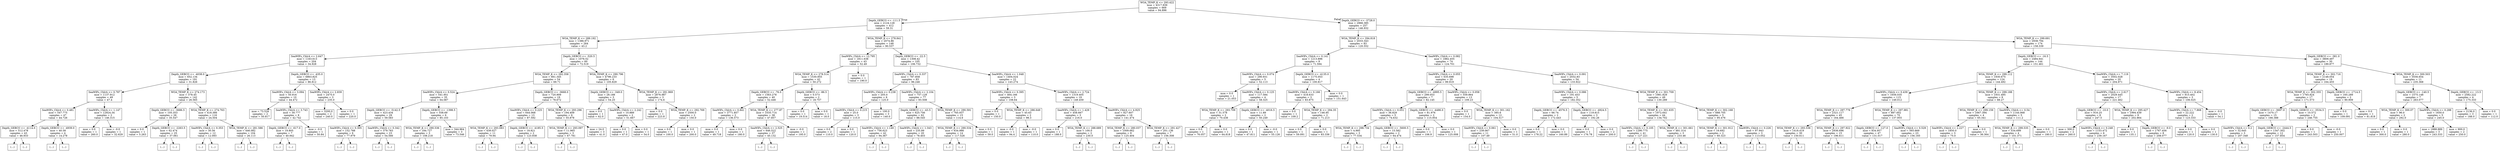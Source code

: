 digraph Tree {
node [shape=box] ;
0 [label="WOA_TEMP_K <= 293.422\nmse = 4317.939\nsamples = 669\nvalue = 94.896"] ;
1 [label="Depth_GEBCO <= -111.5\nmse = 2124.128\nsamples = 412\nvalue = 59.31"] ;
0 -> 1 [labeldistance=2.5, labelangle=45, headlabel="True"] ;
2 [label="WOA_TEMP_K <= 289.192\nmse = 1386.971\nsamples = 264\nvalue = 43.2"] ;
1 -> 2 ;
3 [label="SeaWIFs_ChlrA <= 2.647\nmse = 1163.613\nsamples = 204\nvalue = 34.928"] ;
2 -> 3 ;
4 [label="Depth_GEBCO <= -4038.0\nmse = 652.134\nsamples = 191\nvalue = 31.826"] ;
3 -> 4 ;
5 [label="SeaWIFs_ChlrA <= 0.787\nmse = 1137.912\nsamples = 49\nvalue = 47.4"] ;
4 -> 5 ;
6 [label="SeaWIFs_ChlrA <= 0.481\nmse = 547.775\nsamples = 47\nvalue = 44.726"] ;
5 -> 6 ;
7 [label="Depth_GEBCO <= -4114.0\nmse = 512.478\nsamples = 43\nvalue = 46.933"] ;
6 -> 7 ;
8 [label="(...)"] ;
7 -> 8 ;
87 [label="(...)"] ;
7 -> 87 ;
90 [label="Depth_GEBCO <= -4939.0\nmse = 40.58\nsamples = 4\nvalue = 14.278"] ;
6 -> 90 ;
91 [label="(...)"] ;
90 -> 91 ;
92 [label="(...)"] ;
90 -> 92 ;
97 [label="SeaWIFs_ChlrA <= 1.147\nmse = 12924.34\nsamples = 2\nvalue = 146.315"] ;
5 -> 97 ;
98 [label="mse = 0.0\nsamples = 1\nvalue = 260.0"] ;
97 -> 98 ;
99 [label="mse = -0.0\nsamples = 1\nvalue = 32.629"] ;
97 -> 99 ;
100 [label="WOA_TEMP_K <= 274.173\nmse = 378.45\nsamples = 142\nvalue = 26.565"] ;
4 -> 100 ;
101 [label="Depth_GEBCO <= -3686.5\nmse = 105.353\nsamples = 26\nvalue = 35.547"] ;
100 -> 101 ;
102 [label="mse = 0.0\nsamples = 1\nvalue = 5.263"] ;
101 -> 102 ;
103 [label="Depth_GEBCO <= -2263.5\nmse = 62.474\nsamples = 25\nvalue = 37.061"] ;
101 -> 103 ;
104 [label="(...)"] ;
103 -> 104 ;
115 [label="(...)"] ;
103 -> 115 ;
148 [label="WOA_TEMP_K <= 274.763\nmse = 418.366\nsamples = 116\nvalue = 24.504"] ;
100 -> 148 ;
149 [label="SeaWIFs_ChlrA <= 0.353\nmse = 30.56\nsamples = 12\nvalue = 12.093"] ;
148 -> 149 ;
150 [label="(...)"] ;
149 -> 150 ;
151 [label="(...)"] ;
149 -> 151 ;
170 [label="WOA_TEMP_K <= 281.586\nmse = 446.082\nsamples = 104\nvalue = 26.113"] ;
148 -> 170 ;
171 [label="(...)"] ;
170 -> 171 ;
222 [label="(...)"] ;
170 -> 222 ;
311 [label="Depth_GEBCO <= -435.0\nmse = 6863.825\nsamples = 13\nvalue = 86.812"] ;
3 -> 311 ;
312 [label="SeaWIFs_ChlrA <= 3.094\nmse = 50.916\nsamples = 10\nvalue = 44.472"] ;
311 -> 312 ;
313 [label="mse = 73.528\nsamples = 2\nvalue = 50.817"] ;
312 -> 313 ;
314 [label="SeaWIFs_ChlrA <= 3.743\nmse = 30.777\nsamples = 8\nvalue = 42.742"] ;
312 -> 314 ;
315 [label="Depth_GEBCO <= -617.0\nmse = 19.805\nsamples = 7\nvalue = 40.942"] ;
314 -> 315 ;
316 [label="(...)"] ;
315 -> 316 ;
321 [label="(...)"] ;
315 -> 321 ;
324 [label="mse = -0.0\nsamples = 1\nvalue = 50.84"] ;
314 -> 324 ;
325 [label="SeaWIFs_ChlrA <= 2.839\nmse = 2475.0\nsamples = 3\nvalue = 235.0"] ;
311 -> 325 ;
326 [label="mse = 3200.0\nsamples = 2\nvalue = 240.0"] ;
325 -> 326 ;
327 [label="mse = 0.0\nsamples = 1\nvalue = 220.0"] ;
325 -> 327 ;
328 [label="Depth_GEBCO <= -520.5\nmse = 1076.52\nsamples = 60\nvalue = 72.519"] ;
2 -> 328 ;
329 [label="WOA_TEMP_K <= 292.358\nmse = 661.345\nsamples = 54\nvalue = 69.71"] ;
328 -> 329 ;
330 [label="SeaWIFs_ChlrA <= 0.524\nmse = 541.951\nsamples = 35\nvalue = 64.087"] ;
329 -> 330 ;
331 [label="Depth_GEBCO <= -5142.5\nmse = 423.434\nsamples = 29\nvalue = 59.583"] ;
330 -> 331 ;
332 [label="SeaWIFs_ChlrA <= 0.305\nmse = 152.788\nsamples = 6\nvalue = 77.979"] ;
331 -> 332 ;
333 [label="(...)"] ;
332 -> 333 ;
336 [label="(...)"] ;
332 -> 336 ;
337 [label="SeaWIFs_ChlrA <= 0.342\nmse = 379.783\nsamples = 23\nvalue = 54.566"] ;
331 -> 337 ;
338 [label="(...)"] ;
337 -> 338 ;
375 [label="(...)"] ;
337 -> 375 ;
380 [label="Depth_GEBCO <= -1398.5\nmse = 558.69\nsamples = 6\nvalue = 85.103"] ;
330 -> 380 ;
381 [label="WOA_TEMP_K <= 290.536\nmse = 184.727\nsamples = 3\nvalue = 108.218"] ;
380 -> 381 ;
382 [label="(...)"] ;
381 -> 382 ;
383 [label="(...)"] ;
381 -> 383 ;
384 [label="mse = 344.964\nsamples = 3\nvalue = 73.546"] ;
380 -> 384 ;
385 [label="Depth_GEBCO <= -3668.0\nmse = 720.909\nsamples = 19\nvalue = 78.672"] ;
329 -> 385 ;
386 [label="SeaWIFs_ChlrA <= 0.225\nmse = 644.068\nsamples = 13\nvalue = 87.592"] ;
385 -> 386 ;
387 [label="WOA_TEMP_K <= 293.083\nmse = 439.027\nsamples = 11\nvalue = 79.94"] ;
386 -> 387 ;
388 [label="(...)"] ;
387 -> 388 ;
399 [label="(...)"] ;
387 -> 399 ;
404 [label="Depth_GEBCO <= -4185.5\nmse = 18.821\nsamples = 2\nvalue = 123.938"] ;
386 -> 404 ;
405 [label="(...)"] ;
404 -> 405 ;
406 [label="(...)"] ;
404 -> 406 ;
407 [label="WOA_TEMP_K <= 293.296\nmse = 194.409\nsamples = 6\nvalue = 55.878"] ;
385 -> 407 ;
408 [label="WOA_TEMP_K <= 293.097\nmse = 11.965\nsamples = 3\nvalue = 67.781"] ;
407 -> 408 ;
409 [label="(...)"] ;
408 -> 409 ;
410 [label="(...)"] ;
408 -> 410 ;
411 [label="mse = 24.0\nsamples = 3\nvalue = 41.0"] ;
407 -> 411 ;
412 [label="WOA_TEMP_K <= 290.796\nmse = 4796.233\nsamples = 6\nvalue = 105.829"] ;
328 -> 412 ;
413 [label="Depth_GEBCO <= -349.0\nmse = 28.188\nsamples = 3\nvalue = 54.25"] ;
412 -> 413 ;
414 [label="mse = 0.0\nsamples = 1\nvalue = 62.0"] ;
413 -> 414 ;
415 [label="SeaWIFs_ChlrA <= 2.242\nmse = 10.889\nsamples = 2\nvalue = 51.667"] ;
413 -> 415 ;
416 [label="mse = 0.0\nsamples = 1\nvalue = 47.0"] ;
415 -> 416 ;
417 [label="mse = 0.0\nsamples = 1\nvalue = 54.0"] ;
415 -> 417 ;
418 [label="WOA_TEMP_K <= 291.969\nmse = 2876.987\nsamples = 3\nvalue = 174.6"] ;
412 -> 418 ;
419 [label="mse = 0.0\nsamples = 1\nvalue = 223.8"] ;
418 -> 419 ;
420 [label="WOA_TEMP_K <= 292.769\nmse = 2500.0\nsamples = 2\nvalue = 150.0"] ;
418 -> 420 ;
421 [label="mse = 0.0\nsamples = 1\nvalue = 100.0"] ;
420 -> 421 ;
422 [label="mse = 0.0\nsamples = 1\nvalue = 200.0"] ;
420 -> 422 ;
423 [label="WOA_TEMP_K <= 278.841\nmse = 2074.86\nsamples = 148\nvalue = 90.537"] ;
1 -> 423 ;
424 [label="SeaWIFs_ChlrA <= 12.795\nmse = 1811.638\nsamples = 43\nvalue = 52.49"] ;
423 -> 424 ;
425 [label="WOA_TEMP_K <= 278.514\nmse = 1530.955\nsamples = 42\nvalue = 50.272"] ;
424 -> 425 ;
426 [label="Depth_GEBCO <= -76.0\nmse = 1563.278\nsamples = 40\nvalue = 52.446"] ;
425 -> 426 ;
427 [label="SeaWIFs_ChlrA <= 0.841\nmse = 3771.857\nsamples = 2\nvalue = 136.573"] ;
426 -> 427 ;
428 [label="mse = 0.0\nsamples = 1\nvalue = 49.718"] ;
427 -> 428 ;
429 [label="mse = 0.0\nsamples = 1\nvalue = 180.0"] ;
427 -> 429 ;
430 [label="WOA_TEMP_K <= 277.87\nmse = 1035.714\nsamples = 38\nvalue = 47.857"] ;
426 -> 430 ;
431 [label="SeaWIFs_ChlrA <= 2.525\nmse = 646.522\nsamples = 37\nvalue = 45.132"] ;
430 -> 431 ;
432 [label="(...)"] ;
431 -> 432 ;
453 [label="(...)"] ;
431 -> 453 ;
456 [label="mse = -0.0\nsamples = 1\nvalue = 195.0"] ;
430 -> 456 ;
457 [label="Depth_GEBCO <= -86.5\nmse = 0.573\nsamples = 2\nvalue = 18.757"] ;
425 -> 457 ;
458 [label="mse = 0.0\nsamples = 1\nvalue = 19.514"] ;
457 -> 458 ;
459 [label="mse = 0.0\nsamples = 1\nvalue = 18.0"] ;
457 -> 459 ;
460 [label="mse = 0.0\nsamples = 1\nvalue = 190.0"] ;
424 -> 460 ;
461 [label="Depth_GEBCO <= -22.5\nmse = 1308.42\nsamples = 105\nvalue = 106.732"] ;
423 -> 461 ;
462 [label="SeaWIFs_ChlrA <= 0.337\nmse = 787.858\nsamples = 83\nvalue = 96.246"] ;
461 -> 462 ;
463 [label="SeaWIFs_ChlrA <= 0.238\nmse = 205.0\nsamples = 6\nvalue = 125.0"] ;
462 -> 463 ;
464 [label="SeaWIFs_ChlrA <= 0.215\nmse = 25.0\nsamples = 3\nvalue = 115.0"] ;
463 -> 464 ;
465 [label="mse = 0.0\nsamples = 2\nvalue = 110.0"] ;
464 -> 465 ;
466 [label="mse = 0.0\nsamples = 1\nvalue = 120.0"] ;
464 -> 466 ;
467 [label="mse = 100.0\nsamples = 3\nvalue = 140.0"] ;
463 -> 467 ;
468 [label="SeaWIFs_ChlrA <= 2.104\nmse = 757.129\nsamples = 77\nvalue = 93.508"] ;
462 -> 468 ;
469 [label="Depth_GEBCO <= -43.5\nmse = 625.756\nsamples = 62\nvalue = 88.545"] ;
468 -> 469 ;
470 [label="SeaWIFs_ChlrA <= 1.149\nmse = 756.623\nsamples = 42\nvalue = 94.367"] ;
469 -> 470 ;
471 [label="(...)"] ;
470 -> 471 ;
496 [label="(...)"] ;
470 -> 496 ;
527 [label="SeaWIFs_ChlrA <= 1.343\nmse = 235.89\nsamples = 20\nvalue = 78.403"] ;
469 -> 527 ;
528 [label="(...)"] ;
527 -> 528 ;
547 [label="(...)"] ;
527 -> 547 ;
566 [label="WOA_TEMP_K <= 290.591\nmse = 765.937\nsamples = 15\nvalue = 114.6"] ;
468 -> 566 ;
567 [label="WOA_TEMP_K <= 290.534\nmse = 634.986\nsamples = 14\nvalue = 117.526"] ;
566 -> 567 ;
568 [label="(...)"] ;
567 -> 568 ;
591 [label="(...)"] ;
567 -> 591 ;
592 [label="mse = 0.0\nsamples = 1\nvalue = 59.0"] ;
566 -> 592 ;
593 [label="SeaWIFs_ChlrA <= 1.048\nmse = 1404.024\nsamples = 22\nvalue = 143.274"] ;
461 -> 593 ;
594 [label="SeaWIFs_ChlrA <= 0.395\nmse = 464.166\nsamples = 3\nvalue = 108.64"] ;
593 -> 594 ;
595 [label="mse = 0.0\nsamples = 1\nvalue = 150.0"] ;
594 -> 595 ;
596 [label="WOA_TEMP_K <= 286.649\nmse = 45.63\nsamples = 2\nvalue = 98.3"] ;
594 -> 596 ;
597 [label="mse = -0.0\nsamples = 1\nvalue = 94.4"] ;
596 -> 597 ;
598 [label="mse = -0.0\nsamples = 1\nvalue = 110.0"] ;
596 -> 598 ;
599 [label="SeaWIFs_ChlrA <= 2.724\nmse = 1319.405\nsamples = 19\nvalue = 149.459"] ;
593 -> 599 ;
600 [label="SeaWIFs_ChlrA <= 1.429\nmse = 458.667\nsamples = 3\nvalue = 216.0"] ;
599 -> 600 ;
601 [label="mse = 0.0\nsamples = 1\nvalue = 188.0"] ;
600 -> 601 ;
602 [label="WOA_TEMP_K <= 288.689\nmse = 100.0\nsamples = 2\nvalue = 230.0"] ;
600 -> 602 ;
603 [label="(...)"] ;
602 -> 603 ;
604 [label="(...)"] ;
602 -> 604 ;
605 [label="SeaWIFs_ChlrA <= 4.925\nmse = 827.607\nsamples = 16\nvalue = 141.474"] ;
599 -> 605 ;
606 [label="WOA_TEMP_K <= 280.037\nmse = 1009.662\nsamples = 9\nvalue = 125.404"] ;
605 -> 606 ;
607 [label="(...)"] ;
606 -> 607 ;
608 [label="(...)"] ;
606 -> 608 ;
623 [label="WOA_TEMP_K <= 291.427\nmse = 201.136\nsamples = 7\nvalue = 156.308"] ;
605 -> 623 ;
624 [label="(...)"] ;
623 -> 624 ;
635 [label="(...)"] ;
623 -> 635 ;
636 [label="Depth_GEBCO <= -3728.0\nmse = 2966.385\nsamples = 257\nvalue = 146.932"] ;
0 -> 636 [labeldistance=2.5, labelangle=-45, headlabel="False"] ;
637 [label="WOA_TEMP_K <= 294.818\nmse = 2033.343\nsamples = 83\nvalue = 120.552"] ;
636 -> 637 ;
638 [label="SeaWIFs_ChlrA <= 0.141\nmse = 1213.896\nsamples = 9\nvalue = 71.594"] ;
637 -> 638 ;
639 [label="SeaWIFs_ChlrA <= 0.074\nmse = 290.931\nsamples = 5\nvalue = 52.113"] ;
638 -> 639 ;
640 [label="mse = 0.0\nsamples = 1\nvalue = 21.053"] ;
639 -> 640 ;
641 [label="SeaWIFs_ChlrA <= 0.125\nmse = 117.584\nsamples = 4\nvalue = 58.325"] ;
639 -> 641 ;
642 [label="WOA_TEMP_K <= 293.709\nmse = 31.578\nsamples = 2\nvalue = 70.438"] ;
641 -> 642 ;
643 [label="mse = 0.0\nsamples = 1\nvalue = 76.057"] ;
642 -> 643 ;
644 [label="mse = 0.0\nsamples = 1\nvalue = 64.818"] ;
642 -> 644 ;
645 [label="Depth_GEBCO <= -4016.5\nmse = 11.89\nsamples = 2\nvalue = 50.249"] ;
641 -> 645 ;
646 [label="mse = 0.0\nsamples = 1\nvalue = 47.811"] ;
645 -> 646 ;
647 [label="mse = -0.0\nsamples = 1\nvalue = 55.126"] ;
645 -> 647 ;
648 [label="Depth_GEBCO <= -4135.0\nmse = 1175.053\nsamples = 4\nvalue = 100.817"] ;
638 -> 648 ;
649 [label="SeaWIFs_ChlrA <= 0.166\nmse = 418.633\nsamples = 3\nvalue = 83.875"] ;
648 -> 649 ;
650 [label="mse = 0.0\nsamples = 1\nvalue = 109.2"] ;
649 -> 650 ;
651 [label="WOA_TEMP_K <= 294.35\nmse = 146.95\nsamples = 2\nvalue = 71.213"] ;
649 -> 651 ;
652 [label="mse = 0.0\nsamples = 1\nvalue = 59.091"] ;
651 -> 652 ;
653 [label="mse = 0.0\nsamples = 1\nvalue = 83.336"] ;
651 -> 653 ;
654 [label="mse = 0.0\nsamples = 1\nvalue = 151.643"] ;
648 -> 654 ;
655 [label="SeaWIFs_ChlrA <= 0.082\nmse = 1882.455\nsamples = 74\nvalue = 124.701"] ;
637 -> 655 ;
656 [label="SeaWIFs_ChlrA <= 0.055\nmse = 635.698\nsamples = 20\nvalue = 99.919"] ;
655 -> 656 ;
657 [label="Depth_GEBCO <= -4995.5\nmse = 299.053\nsamples = 7\nvalue = 82.145"] ;
656 -> 657 ;
658 [label="SeaWIFs_ChlrA <= 0.051\nmse = 36.829\nsamples = 5\nvalue = 74.632"] ;
657 -> 658 ;
659 [label="WOA_TEMP_K <= 298.734\nmse = 4.995\nsamples = 3\nvalue = 77.534"] ;
658 -> 659 ;
660 [label="(...)"] ;
659 -> 660 ;
661 [label="(...)"] ;
659 -> 661 ;
662 [label="Depth_GEBCO <= -5600.5\nmse = 15.582\nsamples = 2\nvalue = 64.474"] ;
658 -> 662 ;
663 [label="(...)"] ;
662 -> 663 ;
664 [label="(...)"] ;
662 -> 664 ;
665 [label="Depth_GEBCO <= -4486.0\nmse = 81.976\nsamples = 2\nvalue = 115.954"] ;
657 -> 665 ;
666 [label="mse = 0.0\nsamples = 1\nvalue = 106.9"] ;
665 -> 666 ;
667 [label="mse = 0.0\nsamples = 1\nvalue = 125.008"] ;
665 -> 667 ;
668 [label="SeaWIFs_ChlrA <= 0.058\nmse = 559.864\nsamples = 13\nvalue = 109.23"] ;
656 -> 668 ;
669 [label="mse = 0.0\nsamples = 1\nvalue = 154.0"] ;
668 -> 669 ;
670 [label="WOA_TEMP_K <= 301.162\nmse = 385.6\nsamples = 12\nvalue = 104.517"] ;
668 -> 670 ;
671 [label="SeaWIFs_ChlrA <= 0.061\nmse = 239.067\nsamples = 11\nvalue = 107.49"] ;
670 -> 671 ;
672 [label="(...)"] ;
671 -> 672 ;
673 [label="(...)"] ;
671 -> 673 ;
692 [label="mse = 0.0\nsamples = 1\nvalue = 51.0"] ;
670 -> 692 ;
693 [label="SeaWIFs_ChlrA <= 0.091\nmse = 2032.83\nsamples = 54\nvalue = 133.922"] ;
655 -> 693 ;
694 [label="SeaWIFs_ChlrA <= 0.086\nmse = 191.453\nsamples = 5\nvalue = 182.352"] ;
693 -> 694 ;
695 [label="Depth_GEBCO <= -4576.5\nmse = 66.74\nsamples = 2\nvalue = 172.443"] ;
694 -> 695 ;
696 [label="mse = 0.0\nsamples = 1\nvalue = 178.22"] ;
695 -> 696 ;
697 [label="mse = 0.0\nsamples = 1\nvalue = 160.89"] ;
695 -> 697 ;
698 [label="Depth_GEBCO <= -4924.5\nmse = 119.815\nsamples = 3\nvalue = 192.26"] ;
694 -> 698 ;
699 [label="mse = 0.0\nsamples = 1\nvalue = 176.78"] ;
698 -> 699 ;
700 [label="mse = 0.0\nsamples = 2\nvalue = 200.0"] ;
698 -> 700 ;
701 [label="WOA_TEMP_K <= 301.709\nmse = 1981.829\nsamples = 49\nvalue = 130.289"] ;
693 -> 701 ;
702 [label="WOA_TEMP_K <= 301.635\nmse = 1972.641\nsamples = 44\nvalue = 134.702"] ;
701 -> 702 ;
703 [label="SeaWIFs_ChlrA <= 0.105\nmse = 1290.775\nsamples = 41\nvalue = 127.221"] ;
702 -> 703 ;
704 [label="(...)"] ;
703 -> 704 ;
715 [label="(...)"] ;
703 -> 715 ;
784 [label="WOA_TEMP_K <= 301.661\nmse = 481.314\nsamples = 3\nvalue = 233.46"] ;
702 -> 784 ;
785 [label="(...)"] ;
784 -> 785 ;
786 [label="(...)"] ;
784 -> 786 ;
789 [label="WOA_TEMP_K <= 302.168\nmse = 688.705\nsamples = 5\nvalue = 95.476"] ;
701 -> 789 ;
790 [label="WOA_TEMP_K <= 301.912\nmse = 16.692\nsamples = 2\nvalue = 60.323"] ;
789 -> 790 ;
791 [label="(...)"] ;
790 -> 791 ;
792 [label="(...)"] ;
790 -> 792 ;
793 [label="SeaWIFs_ChlrA <= 0.226\nmse = 97.943\nsamples = 3\nvalue = 113.052"] ;
789 -> 793 ;
794 [label="(...)"] ;
793 -> 794 ;
797 [label="(...)"] ;
793 -> 797 ;
798 [label="WOA_TEMP_K <= 299.691\nmse = 2938.794\nsamples = 174\nvalue = 158.339"] ;
636 -> 798 ;
799 [label="Depth_GEBCO <= -16.5\nmse = 2484.641\nsamples = 144\nvalue = 151.461"] ;
798 -> 799 ;
800 [label="WOA_TEMP_K <= 299.112\nmse = 1930.675\nsamples = 124\nvalue = 144.492"] ;
799 -> 800 ;
801 [label="SeaWIFs_ChlrA <= 0.439\nmse = 1656.035\nsamples = 115\nvalue = 149.012"] ;
800 -> 801 ;
802 [label="WOA_TEMP_K <= 297.776\nmse = 2321.117\nsamples = 45\nvalue = 164.466"] ;
801 -> 802 ;
803 [label="WOA_TEMP_K <= 293.536\nmse = 1418.419\nsamples = 30\nvalue = 150.611"] ;
802 -> 803 ;
804 [label="(...)"] ;
803 -> 804 ;
805 [label="(...)"] ;
803 -> 805 ;
846 [label="WOA_TEMP_K <= 297.922\nmse = 2936.696\nsamples = 15\nvalue = 196.611"] ;
802 -> 846 ;
847 [label="(...)"] ;
846 -> 847 ;
848 [label="(...)"] ;
846 -> 848 ;
865 [label="WOA_TEMP_K <= 297.981\nmse = 887.002\nsamples = 70\nvalue = 137.955"] ;
801 -> 865 ;
866 [label="Depth_GEBCO <= -127.0\nmse = 834.957\nsamples = 47\nvalue = 131.017"] ;
865 -> 866 ;
867 [label="(...)"] ;
866 -> 867 ;
882 [label="(...)"] ;
866 -> 882 ;
937 [label="SeaWIFs_ChlrA <= 0.529\nmse = 565.669\nsamples = 23\nvalue = 156.165"] ;
865 -> 937 ;
938 [label="(...)"] ;
937 -> 938 ;
941 [label="(...)"] ;
937 -> 941 ;
972 [label="WOA_TEMP_K <= 299.188\nmse = 1931.495\nsamples = 9\nvalue = 88.27"] ;
800 -> 972 ;
973 [label="WOA_TEMP_K <= 299.159\nmse = 1667.394\nsamples = 4\nvalue = 65.341"] ;
972 -> 973 ;
974 [label="SeaWIFs_ChlrA <= 2.227\nmse = 1850.0\nsamples = 3\nvalue = 75.0"] ;
973 -> 974 ;
975 [label="(...)"] ;
974 -> 975 ;
976 [label="(...)"] ;
974 -> 976 ;
977 [label="mse = 0.0\nsamples = 1\nvalue = 36.364"] ;
973 -> 977 ;
978 [label="SeaWIFs_ChlrA <= 0.54\nmse = 1144.068\nsamples = 5\nvalue = 111.2"] ;
972 -> 978 ;
979 [label="WOA_TEMP_K <= 299.535\nmse = 534.699\nsamples = 4\nvalue = 101.371"] ;
978 -> 979 ;
980 [label="(...)"] ;
979 -> 980 ;
981 [label="(...)"] ;
979 -> 981 ;
986 [label="mse = 0.0\nsamples = 1\nvalue = 180.0"] ;
978 -> 986 ;
987 [label="SeaWIFs_ChlrA <= 7.119\nmse = 3502.028\nsamples = 20\nvalue = 204.971"] ;
799 -> 987 ;
988 [label="SeaWIFs_ChlrA <= 2.617\nmse = 2029.445\nsamples = 17\nvalue = 221.462"] ;
987 -> 988 ;
989 [label="Depth_GEBCO <= -10.0\nmse = 916.25\nsamples = 8\nvalue = 247.5"] ;
988 -> 989 ;
990 [label="mse = 300.0\nsamples = 2\nvalue = 260.0"] ;
989 -> 990 ;
991 [label="SeaWIFs_ChlrA <= 0.248\nmse = 1153.472\nsamples = 6\nvalue = 239.167"] ;
989 -> 991 ;
992 [label="(...)"] ;
991 -> 992 ;
993 [label="(...)"] ;
991 -> 993 ;
996 [label="WOA_TEMP_K <= 295.427\nmse = 1994.439\nsamples = 9\nvalue = 202.864"] ;
988 -> 996 ;
997 [label="mse = 0.0\nsamples = 1\nvalue = 135.1"] ;
996 -> 997 ;
998 [label="Depth_GEBCO <= -9.0\nmse = 1767.456\nsamples = 8\nvalue = 208.077"] ;
996 -> 998 ;
999 [label="(...)"] ;
998 -> 999 ;
1004 [label="(...)"] ;
998 -> 1004 ;
1007 [label="SeaWIFs_ChlrA <= 8.454\nmse = 915.402\nsamples = 3\nvalue = 106.025"] ;
987 -> 1007 ;
1008 [label="SeaWIFs_ChlrA <= 7.868\nmse = 22.222\nsamples = 2\nvalue = 123.333"] ;
1007 -> 1008 ;
1009 [label="mse = 0.0\nsamples = 1\nvalue = 120.0"] ;
1008 -> 1009 ;
1010 [label="mse = 0.0\nsamples = 1\nvalue = 130.0"] ;
1008 -> 1010 ;
1011 [label="mse = -0.0\nsamples = 1\nvalue = 54.1"] ;
1007 -> 1011 ;
1012 [label="Depth_GEBCO <= -381.0\nmse = 3809.497\nsamples = 30\nvalue = 189.877"] ;
798 -> 1012 ;
1013 [label="WOA_TEMP_K <= 302.716\nmse = 2148.054\nsamples = 19\nvalue = 164.455"] ;
1012 -> 1013 ;
1014 [label="WOA_TEMP_K <= 302.355\nmse = 1765.824\nsamples = 17\nvalue = 171.573"] ;
1013 -> 1014 ;
1015 [label="Depth_GEBCO <= -3697.0\nmse = 1470.17\nsamples = 15\nvalue = 166.388"] ;
1014 -> 1015 ;
1016 [label="SeaWIFs_ChlrA <= 0.2\nmse = 32.645\nsamples = 3\nvalue = 207.348"] ;
1015 -> 1016 ;
1017 [label="(...)"] ;
1016 -> 1017 ;
1020 [label="(...)"] ;
1016 -> 1020 ;
1021 [label="Depth_GEBCO <= -2444.5\nmse = 1347.302\nsamples = 12\nvalue = 157.854"] ;
1015 -> 1021 ;
1022 [label="(...)"] ;
1021 -> 1022 ;
1037 [label="(...)"] ;
1021 -> 1037 ;
1042 [label="Depth_GEBCO <= -3534.5\nmse = 10.572\nsamples = 2\nvalue = 246.755"] ;
1014 -> 1042 ;
1043 [label="mse = 0.0\nsamples = 1\nvalue = 243.503"] ;
1042 -> 1043 ;
1044 [label="mse = -0.0\nsamples = 1\nvalue = 250.007"] ;
1042 -> 1044 ;
1045 [label="Depth_GEBCO <= -1714.5\nmse = 165.289\nsamples = 2\nvalue = 90.909"] ;
1013 -> 1045 ;
1046 [label="mse = 0.0\nsamples = 1\nvalue = 109.091"] ;
1045 -> 1046 ;
1047 [label="mse = 0.0\nsamples = 1\nvalue = 81.818"] ;
1045 -> 1047 ;
1048 [label="WOA_TEMP_K <= 300.503\nmse = 3556.654\nsamples = 11\nvalue = 235.368"] ;
1012 -> 1048 ;
1049 [label="Depth_GEBCO <= -140.5\nmse = 1575.148\nsamples = 7\nvalue = 263.077"] ;
1048 -> 1049 ;
1050 [label="WOA_TEMP_K <= 300.07\nmse = 96.0\nsamples = 2\nvalue = 292.0"] ;
1049 -> 1050 ;
1051 [label="mse = 0.0\nsamples = 1\nvalue = 300.0"] ;
1050 -> 1051 ;
1052 [label="mse = 0.0\nsamples = 1\nvalue = 280.0"] ;
1050 -> 1052 ;
1053 [label="SeaWIFs_ChlrA <= 0.288\nmse = 1650.0\nsamples = 5\nvalue = 245.0"] ;
1049 -> 1053 ;
1054 [label="mse = 1888.889\nsamples = 3\nvalue = 243.333"] ;
1053 -> 1054 ;
1055 [label="mse = 900.0\nsamples = 2\nvalue = 250.0"] ;
1053 -> 1055 ;
1056 [label="Depth_GEBCO <= -13.5\nmse = 2582.222\nsamples = 4\nvalue = 175.333"] ;
1048 -> 1056 ;
1057 [label="mse = 2136.0\nsamples = 3\nvalue = 188.0"] ;
1056 -> 1057 ;
1058 [label="mse = 0.0\nsamples = 1\nvalue = 112.0"] ;
1056 -> 1058 ;
}